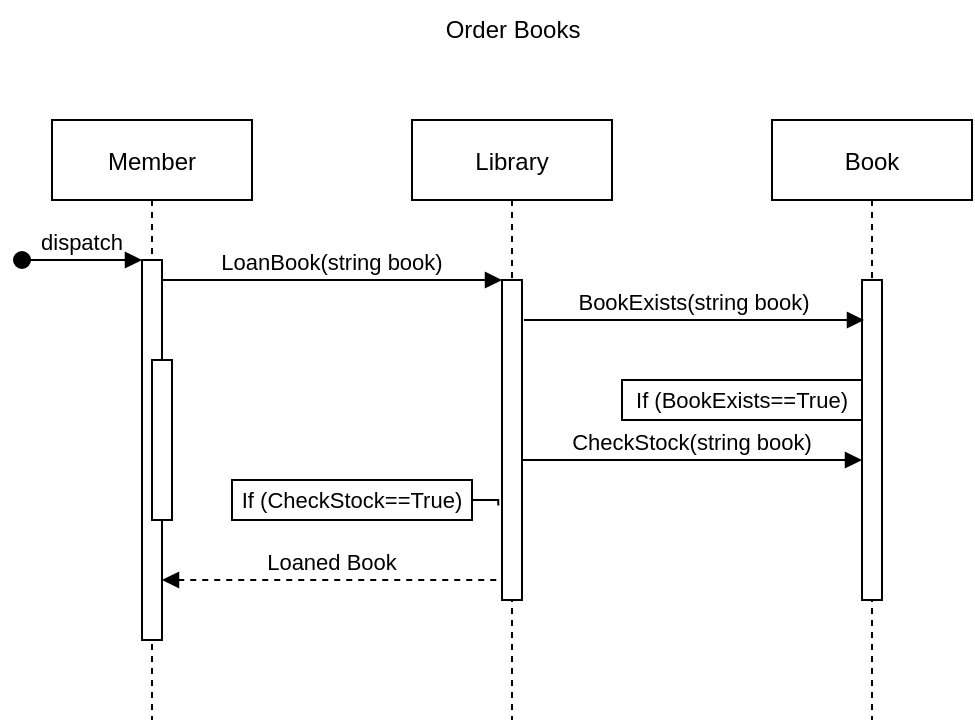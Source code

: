 <mxfile version="20.3.0" type="device"><diagram id="kgpKYQtTHZ0yAKxKKP6v" name="Page-1"><mxGraphModel dx="981" dy="483" grid="1" gridSize="10" guides="1" tooltips="1" connect="1" arrows="1" fold="1" page="1" pageScale="1" pageWidth="850" pageHeight="1100" math="0" shadow="0"><root><mxCell id="0"/><mxCell id="1" parent="0"/><mxCell id="3nuBFxr9cyL0pnOWT2aG-1" value="Member" style="shape=umlLifeline;perimeter=lifelinePerimeter;container=1;collapsible=0;recursiveResize=0;rounded=0;shadow=0;strokeWidth=1;" parent="1" vertex="1"><mxGeometry x="120" y="80" width="100" height="300" as="geometry"/></mxCell><mxCell id="3nuBFxr9cyL0pnOWT2aG-2" value="" style="points=[];perimeter=orthogonalPerimeter;rounded=0;shadow=0;strokeWidth=1;" parent="3nuBFxr9cyL0pnOWT2aG-1" vertex="1"><mxGeometry x="45" y="70" width="10" height="190" as="geometry"/></mxCell><mxCell id="3nuBFxr9cyL0pnOWT2aG-3" value="dispatch" style="verticalAlign=bottom;startArrow=oval;endArrow=block;startSize=8;shadow=0;strokeWidth=1;" parent="3nuBFxr9cyL0pnOWT2aG-1" target="3nuBFxr9cyL0pnOWT2aG-2" edge="1"><mxGeometry relative="1" as="geometry"><mxPoint x="-15" y="70" as="sourcePoint"/></mxGeometry></mxCell><mxCell id="3nuBFxr9cyL0pnOWT2aG-4" value="" style="points=[];perimeter=orthogonalPerimeter;rounded=0;shadow=0;strokeWidth=1;" parent="3nuBFxr9cyL0pnOWT2aG-1" vertex="1"><mxGeometry x="50" y="120" width="10" height="80" as="geometry"/></mxCell><mxCell id="p50q0zSgdPYs5KJFhYid-6" value="Loaned Book" style="verticalAlign=bottom;endArrow=none;entryX=0;entryY=0;shadow=0;strokeWidth=1;endFill=0;startArrow=block;startFill=1;dashed=1;" edge="1" parent="3nuBFxr9cyL0pnOWT2aG-1"><mxGeometry relative="1" as="geometry"><mxPoint x="55" y="230.0" as="sourcePoint"/><mxPoint x="225" y="230.0" as="targetPoint"/></mxGeometry></mxCell><mxCell id="3nuBFxr9cyL0pnOWT2aG-5" value="Library" style="shape=umlLifeline;perimeter=lifelinePerimeter;container=1;collapsible=0;recursiveResize=0;rounded=0;shadow=0;strokeWidth=1;" parent="1" vertex="1"><mxGeometry x="300" y="80" width="100" height="300" as="geometry"/></mxCell><mxCell id="3nuBFxr9cyL0pnOWT2aG-6" value="" style="points=[];perimeter=orthogonalPerimeter;rounded=0;shadow=0;strokeWidth=1;" parent="3nuBFxr9cyL0pnOWT2aG-5" vertex="1"><mxGeometry x="45" y="80" width="10" height="160" as="geometry"/></mxCell><mxCell id="p50q0zSgdPYs5KJFhYid-4" value="CheckStock(string book)" style="verticalAlign=bottom;endArrow=block;entryX=0;entryY=0;shadow=0;strokeWidth=1;" edge="1" parent="3nuBFxr9cyL0pnOWT2aG-5"><mxGeometry relative="1" as="geometry"><mxPoint x="55" y="170.0" as="sourcePoint"/><mxPoint x="225" y="170.0" as="targetPoint"/></mxGeometry></mxCell><mxCell id="3nuBFxr9cyL0pnOWT2aG-8" value="LoanBook(string book)" style="verticalAlign=bottom;endArrow=block;entryX=0;entryY=0;shadow=0;strokeWidth=1;" parent="1" source="3nuBFxr9cyL0pnOWT2aG-2" target="3nuBFxr9cyL0pnOWT2aG-6" edge="1"><mxGeometry relative="1" as="geometry"><mxPoint x="275" y="160" as="sourcePoint"/></mxGeometry></mxCell><mxCell id="B-2qVThLezKLGsr9u_ok-1" value="Book" style="shape=umlLifeline;perimeter=lifelinePerimeter;container=1;collapsible=0;recursiveResize=0;rounded=0;shadow=0;strokeWidth=1;" parent="1" vertex="1"><mxGeometry x="480" y="80" width="100" height="300" as="geometry"/></mxCell><mxCell id="B-2qVThLezKLGsr9u_ok-2" value="" style="points=[];perimeter=orthogonalPerimeter;rounded=0;shadow=0;strokeWidth=1;" parent="B-2qVThLezKLGsr9u_ok-1" vertex="1"><mxGeometry x="45" y="80" width="10" height="160" as="geometry"/></mxCell><mxCell id="B-2qVThLezKLGsr9u_ok-3" value="BookExists(string book)" style="verticalAlign=bottom;endArrow=block;entryX=0;entryY=0;shadow=0;strokeWidth=1;" parent="1" edge="1"><mxGeometry relative="1" as="geometry"><mxPoint x="356" y="180.0" as="sourcePoint"/><mxPoint x="526" y="180.0" as="targetPoint"/></mxGeometry></mxCell><mxCell id="B-2qVThLezKLGsr9u_ok-4" value="Order Books" style="text;html=1;align=center;verticalAlign=middle;resizable=0;points=[];autosize=1;strokeColor=none;fillColor=none;" parent="1" vertex="1"><mxGeometry x="305" y="20" width="90" height="30" as="geometry"/></mxCell><mxCell id="p50q0zSgdPYs5KJFhYid-5" value="&lt;font style=&quot;font-size: 11px;&quot;&gt;If (BookExists==True)&lt;/font&gt;" style="rounded=0;whiteSpace=wrap;html=1;" vertex="1" parent="1"><mxGeometry x="405" y="210" width="120" height="20" as="geometry"/></mxCell><mxCell id="p50q0zSgdPYs5KJFhYid-2" style="edgeStyle=orthogonalEdgeStyle;rounded=0;orthogonalLoop=1;jettySize=auto;html=1;exitX=1;exitY=0.5;exitDx=0;exitDy=0;endArrow=none;endFill=0;entryX=-0.186;entryY=0.705;entryDx=0;entryDy=0;entryPerimeter=0;" edge="1" parent="1" source="p50q0zSgdPYs5KJFhYid-1" target="3nuBFxr9cyL0pnOWT2aG-6"><mxGeometry relative="1" as="geometry"><Array as="points"><mxPoint x="343" y="270"/></Array></mxGeometry></mxCell><mxCell id="p50q0zSgdPYs5KJFhYid-1" value="&lt;font style=&quot;font-size: 11px;&quot;&gt;If (CheckStock==True)&lt;/font&gt;" style="rounded=0;whiteSpace=wrap;html=1;" vertex="1" parent="1"><mxGeometry x="210" y="260" width="120" height="20" as="geometry"/></mxCell></root></mxGraphModel></diagram></mxfile>